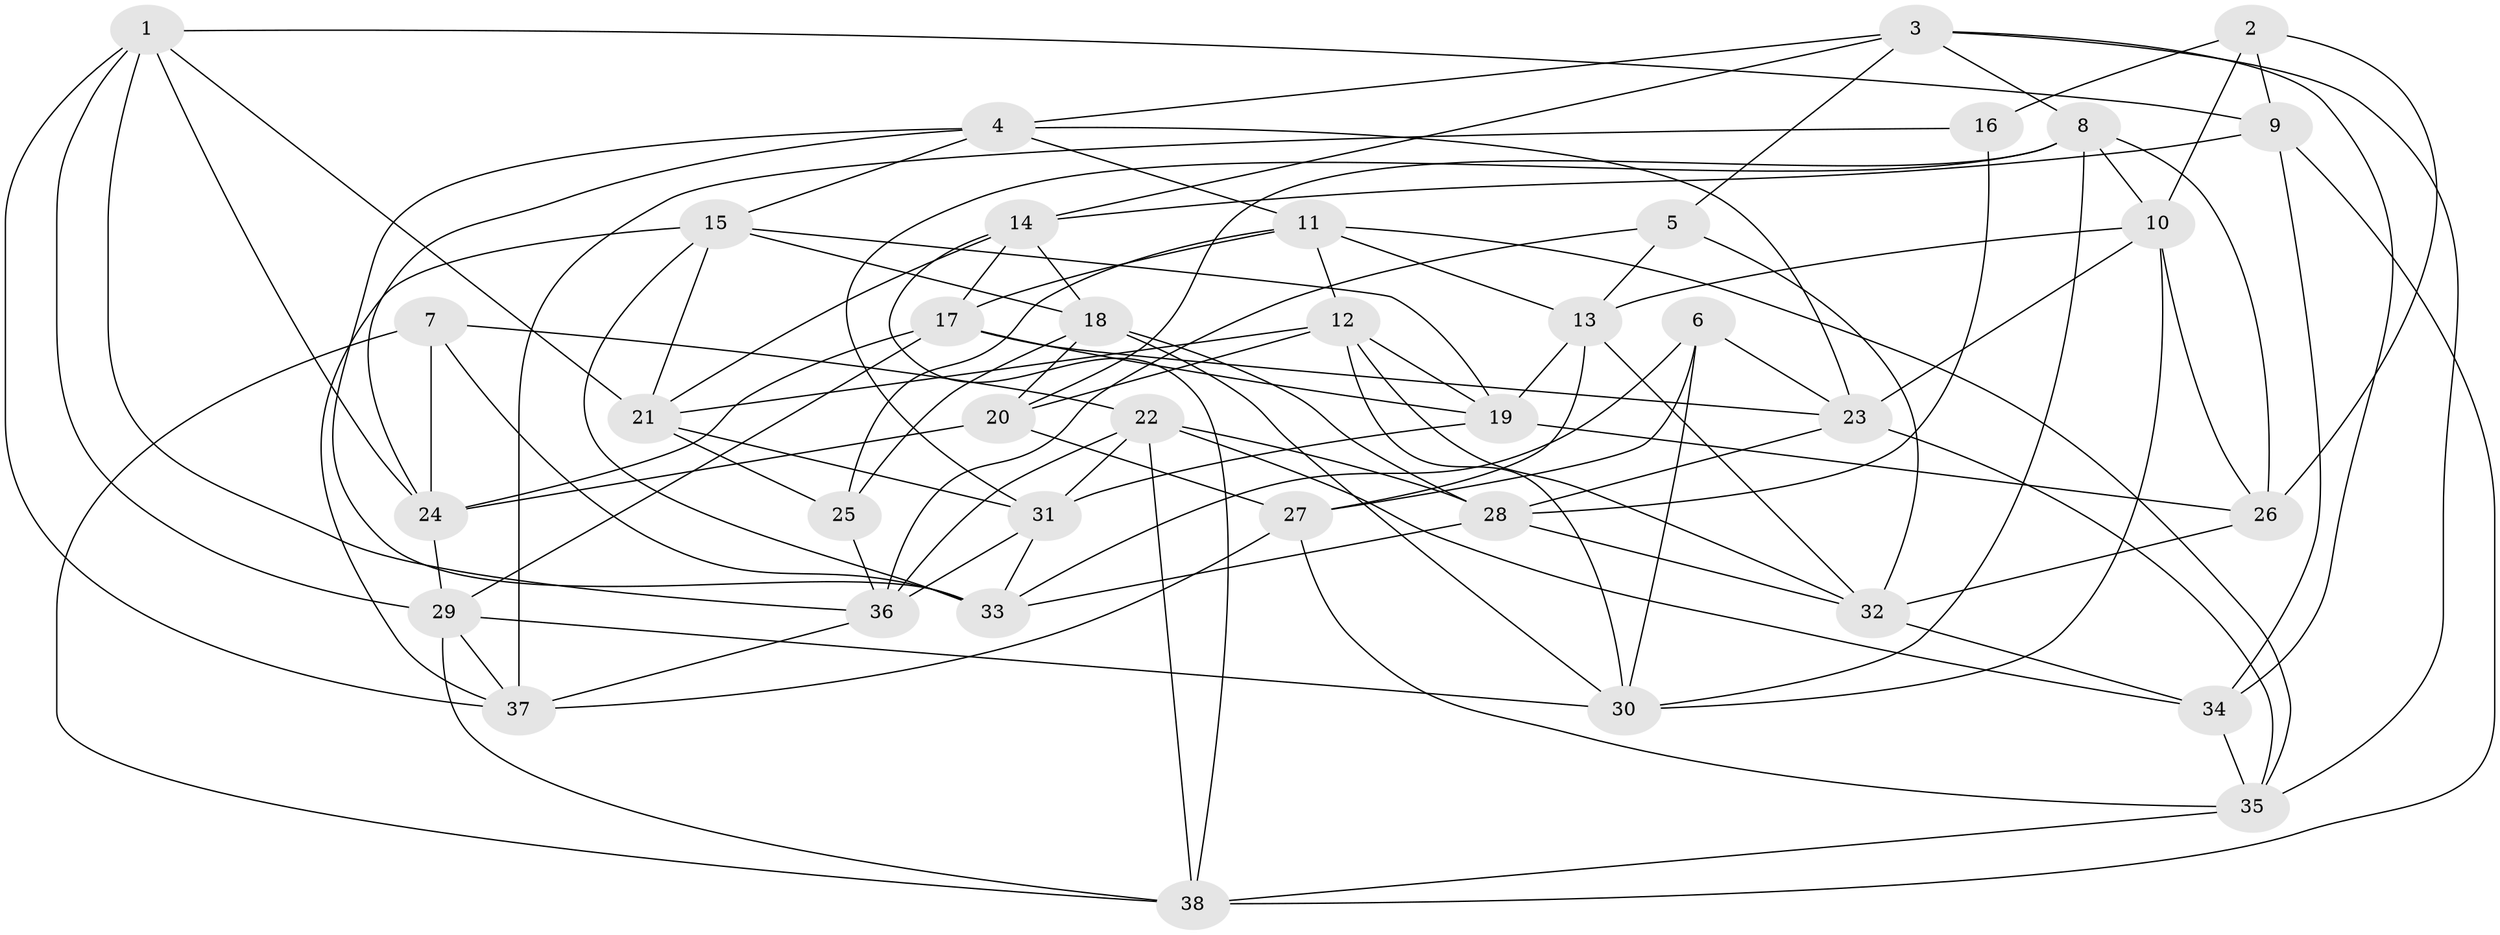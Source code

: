 // original degree distribution, {4: 1.0}
// Generated by graph-tools (version 1.1) at 2025/50/03/09/25 03:50:52]
// undirected, 38 vertices, 105 edges
graph export_dot {
graph [start="1"]
  node [color=gray90,style=filled];
  1;
  2;
  3;
  4;
  5;
  6;
  7;
  8;
  9;
  10;
  11;
  12;
  13;
  14;
  15;
  16;
  17;
  18;
  19;
  20;
  21;
  22;
  23;
  24;
  25;
  26;
  27;
  28;
  29;
  30;
  31;
  32;
  33;
  34;
  35;
  36;
  37;
  38;
  1 -- 9 [weight=1.0];
  1 -- 21 [weight=1.0];
  1 -- 24 [weight=1.0];
  1 -- 29 [weight=1.0];
  1 -- 36 [weight=1.0];
  1 -- 37 [weight=1.0];
  2 -- 9 [weight=1.0];
  2 -- 10 [weight=1.0];
  2 -- 16 [weight=2.0];
  2 -- 26 [weight=2.0];
  3 -- 4 [weight=1.0];
  3 -- 5 [weight=1.0];
  3 -- 8 [weight=1.0];
  3 -- 14 [weight=1.0];
  3 -- 34 [weight=1.0];
  3 -- 35 [weight=1.0];
  4 -- 11 [weight=1.0];
  4 -- 15 [weight=1.0];
  4 -- 23 [weight=1.0];
  4 -- 24 [weight=1.0];
  4 -- 33 [weight=1.0];
  5 -- 13 [weight=1.0];
  5 -- 32 [weight=1.0];
  5 -- 36 [weight=1.0];
  6 -- 23 [weight=1.0];
  6 -- 27 [weight=1.0];
  6 -- 30 [weight=1.0];
  6 -- 33 [weight=1.0];
  7 -- 22 [weight=1.0];
  7 -- 24 [weight=1.0];
  7 -- 33 [weight=1.0];
  7 -- 38 [weight=1.0];
  8 -- 10 [weight=1.0];
  8 -- 20 [weight=1.0];
  8 -- 26 [weight=1.0];
  8 -- 30 [weight=1.0];
  8 -- 31 [weight=1.0];
  9 -- 14 [weight=1.0];
  9 -- 34 [weight=2.0];
  9 -- 38 [weight=1.0];
  10 -- 13 [weight=1.0];
  10 -- 23 [weight=1.0];
  10 -- 26 [weight=1.0];
  10 -- 30 [weight=1.0];
  11 -- 12 [weight=1.0];
  11 -- 13 [weight=1.0];
  11 -- 17 [weight=1.0];
  11 -- 25 [weight=1.0];
  11 -- 35 [weight=1.0];
  12 -- 19 [weight=1.0];
  12 -- 20 [weight=1.0];
  12 -- 21 [weight=1.0];
  12 -- 30 [weight=1.0];
  12 -- 32 [weight=1.0];
  13 -- 19 [weight=1.0];
  13 -- 27 [weight=1.0];
  13 -- 32 [weight=1.0];
  14 -- 17 [weight=1.0];
  14 -- 18 [weight=1.0];
  14 -- 21 [weight=1.0];
  14 -- 38 [weight=1.0];
  15 -- 18 [weight=1.0];
  15 -- 19 [weight=1.0];
  15 -- 21 [weight=1.0];
  15 -- 33 [weight=1.0];
  15 -- 37 [weight=1.0];
  16 -- 28 [weight=1.0];
  16 -- 37 [weight=1.0];
  17 -- 19 [weight=1.0];
  17 -- 23 [weight=1.0];
  17 -- 24 [weight=1.0];
  17 -- 29 [weight=1.0];
  18 -- 20 [weight=1.0];
  18 -- 25 [weight=1.0];
  18 -- 28 [weight=1.0];
  18 -- 30 [weight=1.0];
  19 -- 26 [weight=1.0];
  19 -- 31 [weight=1.0];
  20 -- 24 [weight=1.0];
  20 -- 27 [weight=2.0];
  21 -- 25 [weight=1.0];
  21 -- 31 [weight=1.0];
  22 -- 28 [weight=1.0];
  22 -- 31 [weight=1.0];
  22 -- 34 [weight=1.0];
  22 -- 36 [weight=1.0];
  22 -- 38 [weight=1.0];
  23 -- 28 [weight=1.0];
  23 -- 35 [weight=1.0];
  24 -- 29 [weight=1.0];
  25 -- 36 [weight=1.0];
  26 -- 32 [weight=1.0];
  27 -- 35 [weight=1.0];
  27 -- 37 [weight=1.0];
  28 -- 32 [weight=1.0];
  28 -- 33 [weight=1.0];
  29 -- 30 [weight=1.0];
  29 -- 37 [weight=1.0];
  29 -- 38 [weight=1.0];
  31 -- 33 [weight=1.0];
  31 -- 36 [weight=1.0];
  32 -- 34 [weight=1.0];
  34 -- 35 [weight=1.0];
  35 -- 38 [weight=1.0];
  36 -- 37 [weight=1.0];
}

